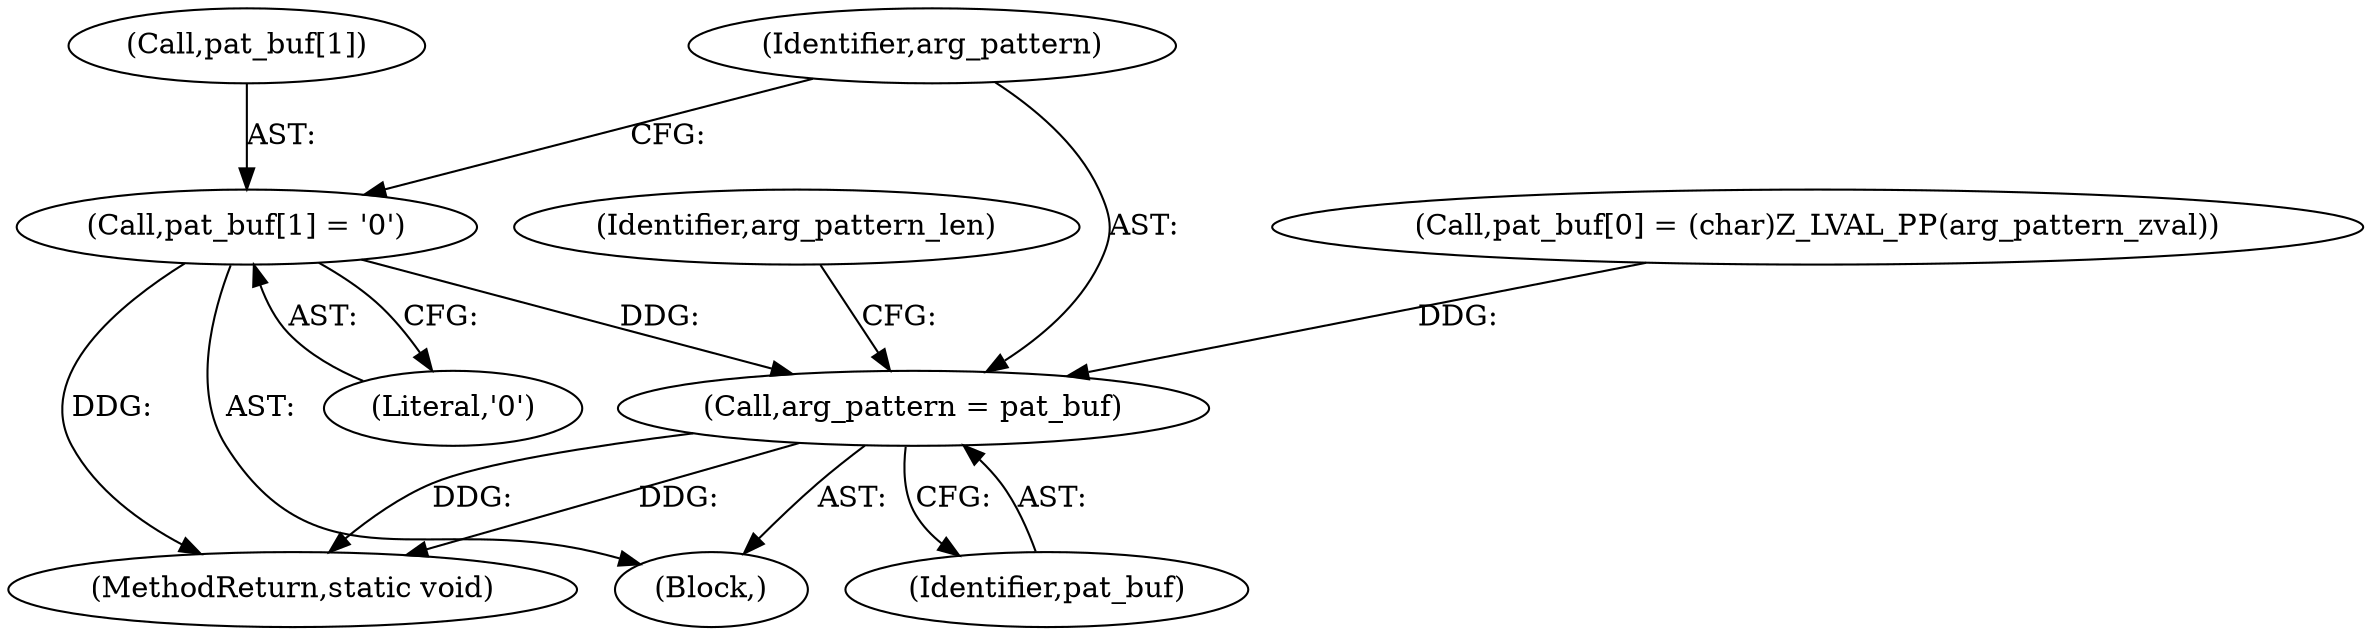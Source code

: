 digraph "0_php-src_5b597a2e5b28e2d5a52fc1be13f425f08f47cb62?w=1_1@array" {
"1000245" [label="(Call,pat_buf[1] = '\0')"];
"1000250" [label="(Call,arg_pattern = pat_buf)"];
"1000237" [label="(Call,pat_buf[0] = (char)Z_LVAL_PP(arg_pattern_zval))"];
"1000250" [label="(Call,arg_pattern = pat_buf)"];
"1000249" [label="(Literal,'\0')"];
"1000254" [label="(Identifier,arg_pattern_len)"];
"1000246" [label="(Call,pat_buf[1])"];
"1000251" [label="(Identifier,arg_pattern)"];
"1000743" [label="(MethodReturn,static void)"];
"1000245" [label="(Call,pat_buf[1] = '\0')"];
"1000234" [label="(Block,)"];
"1000252" [label="(Identifier,pat_buf)"];
"1000245" -> "1000234"  [label="AST: "];
"1000245" -> "1000249"  [label="CFG: "];
"1000246" -> "1000245"  [label="AST: "];
"1000249" -> "1000245"  [label="AST: "];
"1000251" -> "1000245"  [label="CFG: "];
"1000245" -> "1000743"  [label="DDG: "];
"1000245" -> "1000250"  [label="DDG: "];
"1000250" -> "1000234"  [label="AST: "];
"1000250" -> "1000252"  [label="CFG: "];
"1000251" -> "1000250"  [label="AST: "];
"1000252" -> "1000250"  [label="AST: "];
"1000254" -> "1000250"  [label="CFG: "];
"1000250" -> "1000743"  [label="DDG: "];
"1000250" -> "1000743"  [label="DDG: "];
"1000237" -> "1000250"  [label="DDG: "];
}
